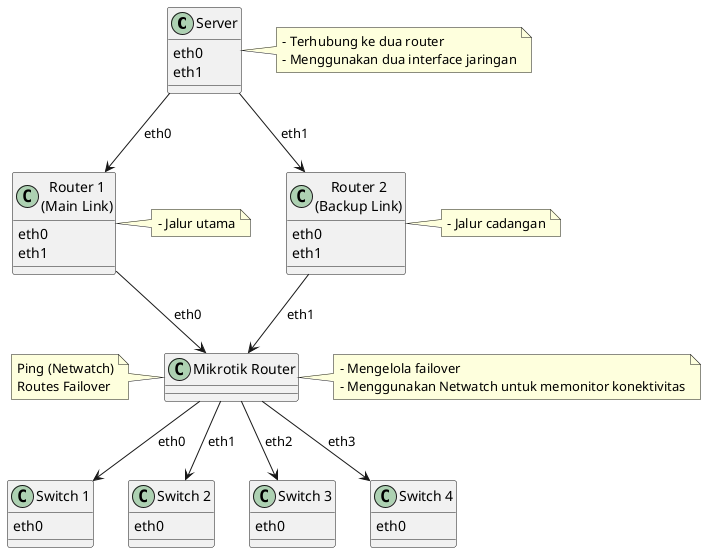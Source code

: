 @startuml
!define RECTANGLE class

RECTANGLE Server {
    eth0
    eth1
}

RECTANGLE "Router 1\n(Main Link)" as Router1 {
    eth0
    eth1
}

RECTANGLE "Router 2\n(Backup Link)" as Router2 {
    eth0
    eth1
}

RECTANGLE "Mikrotik Router" as Mikrotik {
}

RECTANGLE "Switch 1" as Switch1 {
    eth0
}

RECTANGLE "Switch 2" as Switch2 {
    eth0
}

RECTANGLE "Switch 3" as Switch3 {
    eth0
}

RECTANGLE "Switch 4" as Switch4 {
    eth0
}

Server -down-> Router1 : eth0
Server -down-> Router2 : eth1
Router1 -down-> Mikrotik : eth0
Router2 -down-> Mikrotik : eth1

Mikrotik -down-> Switch1 : eth0
Mikrotik -down-> Switch2 : eth1
Mikrotik -down-> Switch3 : eth2
Mikrotik -down-> Switch4 : eth3

note right of Server
  - Terhubung ke dua router
  - Menggunakan dua interface jaringan
end note

note right of Router1
  - Jalur utama
end note

note right of Router2
  - Jalur cadangan
end note

note right of Mikrotik
  - Mengelola failover
  - Menggunakan Netwatch untuk memonitor konektivitas
end note

note left of Mikrotik
  Ping (Netwatch)
  Routes Failover
end note
@enduml
